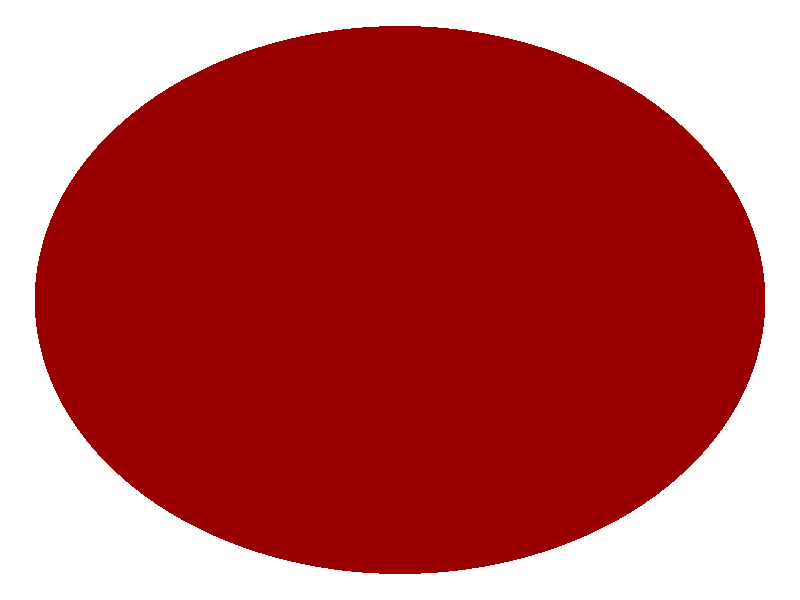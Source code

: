 camera {
  location    <0.0, 0.0, -10.0>
  direction 10*x
  sky         y
  up          2*y
  right       -2*x
  look_at     <0, 0, 0>
  //angle       40
}

light_source {
  <-1, 2, -1.5>*100000
  color rgb <1, 1, 1>
}

background { color rgbf<1,1,1, 1> }

#declare Threshold=0.4;
#declare Radius=1.5;
#declare Strength=1;
#declare Color= rgb<0.6,0,0>;
#declare Top=0;
#declare Right=0;
#declare Down=0;
#declare Left=0;

object {
	blob {
		threshold Threshold
		sphere { <0.0, 0.0, 0.0>, Radius, Strength }
		#if (Top)
			sphere { <0.0, 2.0, 0.0>, Radius, Strength }
		#end
		#if (Right)
			sphere { <-2.0, 0.0, 0.0>, Radius, Strength }
		#end
		#if (Left)
			sphere { <2.0, 0.0, 0.0>, Radius, Strength }
		#end
		#if (Down)
			sphere { <0.0, -2.0, 0.0>, Radius, Strength }
		#end
		
		texture {
			pigment {
				color Color
			}
			finish {reflection 0.2 brilliance 0.0 phong 0.3 phong_size 1.0 specular 1 roughness 0.005}
		}
		/*texture {
			pigment {aoi color_map {[1.0 rgbf <1,1,1,1>][0.3 rgb 0.0]}}
		} */
	}
}
